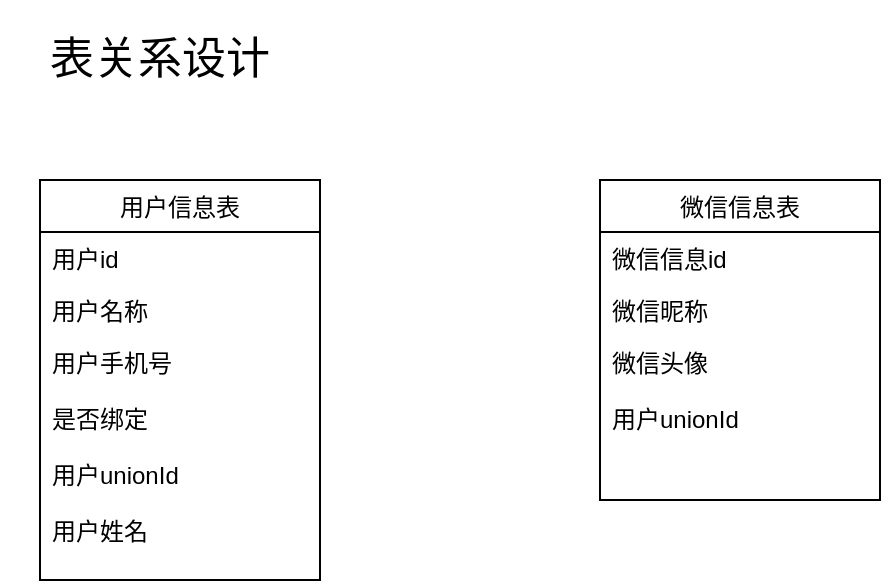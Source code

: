 <mxfile type="github" version="13.1.12">
  <diagram id="kshz4WPz1Eq9XDlsoaNL" name="Page-1">
    <mxGraphModel grid="1" dx="808" dy="425" gridSize="10" guides="1" tooltips="1" connect="1" arrows="1" fold="1" page="1" pageScale="1" pageWidth="827" pageHeight="1169" math="0" shadow="0">
      <root>
        <mxCell id="0" />
        <mxCell id="1" parent="0" />
        <mxCell id="Zjce7smWmYNN9Kidc5bo-1" value="&lt;font style=&quot;font-size: 22px&quot;&gt;表关系设计&lt;/font&gt;" parent="1" style="text;html=1;strokeColor=none;fillColor=none;align=center;verticalAlign=middle;whiteSpace=wrap;rounded=0;" vertex="1">
          <mxGeometry as="geometry" y="70" x="140" height="60" width="160" />
        </mxCell>
        <mxCell id="Zjce7smWmYNN9Kidc5bo-3" value="用户信息表" parent="1" style="swimlane;fontStyle=0;childLayout=stackLayout;horizontal=1;startSize=26;fillColor=none;horizontalStack=0;resizeParent=1;resizeParentMax=0;resizeLast=0;collapsible=1;marginBottom=0;" vertex="1">
          <mxGeometry as="geometry" y="160" x="160" height="200" width="140" />
        </mxCell>
        <mxCell id="Zjce7smWmYNN9Kidc5bo-4" value="用户id" parent="Zjce7smWmYNN9Kidc5bo-3" style="text;strokeColor=none;fillColor=none;align=left;verticalAlign=top;spacingLeft=4;spacingRight=4;overflow=hidden;rotatable=0;points=[[0,0.5],[1,0.5]];portConstraint=eastwest;" vertex="1">
          <mxGeometry as="geometry" y="26" height="26" width="140" />
        </mxCell>
        <mxCell id="Zjce7smWmYNN9Kidc5bo-5" value="用户名称" parent="Zjce7smWmYNN9Kidc5bo-3" style="text;strokeColor=none;fillColor=none;align=left;verticalAlign=top;spacingLeft=4;spacingRight=4;overflow=hidden;rotatable=0;points=[[0,0.5],[1,0.5]];portConstraint=eastwest;" vertex="1">
          <mxGeometry as="geometry" y="52" height="26" width="140" />
        </mxCell>
        <mxCell id="Zjce7smWmYNN9Kidc5bo-6" value="用户手机号&#xa;&#xa;是否绑定&#xa;&#xa;用户unionId&#xa;&#xa;用户姓名" parent="Zjce7smWmYNN9Kidc5bo-3" style="text;strokeColor=none;fillColor=none;align=left;verticalAlign=top;spacingLeft=4;spacingRight=4;overflow=hidden;rotatable=0;points=[[0,0.5],[1,0.5]];portConstraint=eastwest;" vertex="1">
          <mxGeometry as="geometry" y="78" height="122" width="140" />
        </mxCell>
        <mxCell id="Zjce7smWmYNN9Kidc5bo-7" value="微信信息表" parent="1" style="swimlane;fontStyle=0;childLayout=stackLayout;horizontal=1;startSize=26;fillColor=none;horizontalStack=0;resizeParent=1;resizeParentMax=0;resizeLast=0;collapsible=1;marginBottom=0;" vertex="1">
          <mxGeometry as="geometry" y="160" x="440" height="160" width="140" />
        </mxCell>
        <mxCell id="Zjce7smWmYNN9Kidc5bo-8" value="微信信息id" parent="Zjce7smWmYNN9Kidc5bo-7" style="text;strokeColor=none;fillColor=none;align=left;verticalAlign=top;spacingLeft=4;spacingRight=4;overflow=hidden;rotatable=0;points=[[0,0.5],[1,0.5]];portConstraint=eastwest;" vertex="1">
          <mxGeometry as="geometry" y="26" height="26" width="140" />
        </mxCell>
        <mxCell id="Zjce7smWmYNN9Kidc5bo-9" value="微信昵称" parent="Zjce7smWmYNN9Kidc5bo-7" style="text;strokeColor=none;fillColor=none;align=left;verticalAlign=top;spacingLeft=4;spacingRight=4;overflow=hidden;rotatable=0;points=[[0,0.5],[1,0.5]];portConstraint=eastwest;" vertex="1">
          <mxGeometry as="geometry" y="52" height="26" width="140" />
        </mxCell>
        <mxCell id="Zjce7smWmYNN9Kidc5bo-10" value="微信头像&#xa;&#xa;用户unionId" parent="Zjce7smWmYNN9Kidc5bo-7" style="text;strokeColor=none;fillColor=none;align=left;verticalAlign=top;spacingLeft=4;spacingRight=4;overflow=hidden;rotatable=0;points=[[0,0.5],[1,0.5]];portConstraint=eastwest;" vertex="1">
          <mxGeometry as="geometry" y="78" height="82" width="140" />
        </mxCell>
      </root>
    </mxGraphModel>
  </diagram>
</mxfile>
